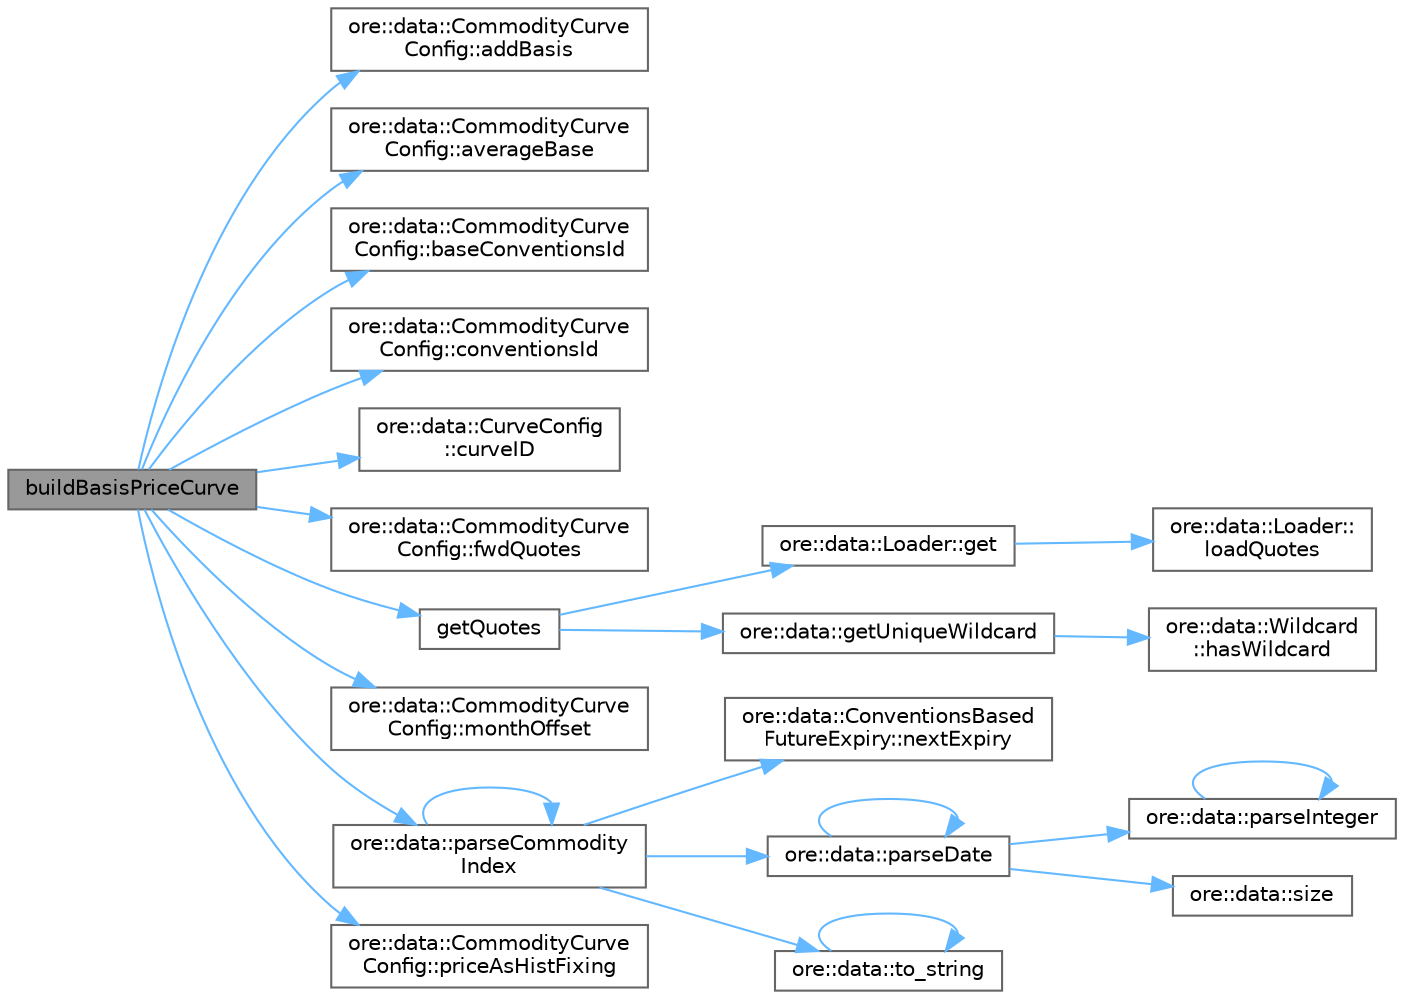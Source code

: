 digraph "buildBasisPriceCurve"
{
 // INTERACTIVE_SVG=YES
 // LATEX_PDF_SIZE
  bgcolor="transparent";
  edge [fontname=Helvetica,fontsize=10,labelfontname=Helvetica,labelfontsize=10];
  node [fontname=Helvetica,fontsize=10,shape=box,height=0.2,width=0.4];
  rankdir="LR";
  Node1 [label="buildBasisPriceCurve",height=0.2,width=0.4,color="gray40", fillcolor="grey60", style="filled", fontcolor="black",tooltip="Build commodity basis price curve."];
  Node1 -> Node2 [color="steelblue1",style="solid"];
  Node2 [label="ore::data::CommodityCurve\lConfig::addBasis",height=0.2,width=0.4,color="grey40", fillcolor="white", style="filled",URL="$classore_1_1data_1_1_commodity_curve_config.html#a6106a57ba7bc1ffd3342dfe79c481863",tooltip=" "];
  Node1 -> Node3 [color="steelblue1",style="solid"];
  Node3 [label="ore::data::CommodityCurve\lConfig::averageBase",height=0.2,width=0.4,color="grey40", fillcolor="white", style="filled",URL="$classore_1_1data_1_1_commodity_curve_config.html#a4d11acd1d5d75403cf454d980e2061fd",tooltip=" "];
  Node1 -> Node4 [color="steelblue1",style="solid"];
  Node4 [label="ore::data::CommodityCurve\lConfig::baseConventionsId",height=0.2,width=0.4,color="grey40", fillcolor="white", style="filled",URL="$classore_1_1data_1_1_commodity_curve_config.html#abd4134c689049197658a8d762aba5982",tooltip=" "];
  Node1 -> Node5 [color="steelblue1",style="solid"];
  Node5 [label="ore::data::CommodityCurve\lConfig::conventionsId",height=0.2,width=0.4,color="grey40", fillcolor="white", style="filled",URL="$classore_1_1data_1_1_commodity_curve_config.html#a1749e0c0291f2102b5f958c0f4a759fc",tooltip=" "];
  Node1 -> Node6 [color="steelblue1",style="solid"];
  Node6 [label="ore::data::CurveConfig\l::curveID",height=0.2,width=0.4,color="grey40", fillcolor="white", style="filled",URL="$classore_1_1data_1_1_curve_config.html#a469f15054f3eb55783dfeb953fdf4373",tooltip=" "];
  Node1 -> Node7 [color="steelblue1",style="solid"];
  Node7 [label="ore::data::CommodityCurve\lConfig::fwdQuotes",height=0.2,width=0.4,color="grey40", fillcolor="white", style="filled",URL="$classore_1_1data_1_1_commodity_curve_config.html#aac8a3064246529614c3f4346a1b0fb18",tooltip=" "];
  Node1 -> Node8 [color="steelblue1",style="solid"];
  Node8 [label="getQuotes",height=0.2,width=0.4,color="grey40", fillcolor="white", style="filled",URL="$classore_1_1data_1_1_commodity_curve.html#a9a04717f9a8e0adafeb57d34753348b1",tooltip="Get the configured quotes. If filter is true, remove tenor based quotes and quotes with expiry before..."];
  Node8 -> Node9 [color="steelblue1",style="solid"];
  Node9 [label="ore::data::Loader::get",height=0.2,width=0.4,color="grey40", fillcolor="white", style="filled",URL="$classore_1_1data_1_1_loader.html#a19d9f6f808db2631247ec12ffe291225",tooltip="get quote by its unique name, throws if not existent, override in derived classes for performance"];
  Node9 -> Node10 [color="steelblue1",style="solid"];
  Node10 [label="ore::data::Loader::\lloadQuotes",height=0.2,width=0.4,color="grey40", fillcolor="white", style="filled",URL="$classore_1_1data_1_1_loader.html#a0086c4f946085ef0b9d5c56bd1539f91",tooltip="get all quotes, TODO change the return value to std::set"];
  Node8 -> Node11 [color="steelblue1",style="solid"];
  Node11 [label="ore::data::getUniqueWildcard",height=0.2,width=0.4,color="grey40", fillcolor="white", style="filled",URL="$namespaceore_1_1data.html#afb4bd26f4cf89fd9281278c484e0f9c3",tooltip="checks if at most one element in C has a wild card and returns it in this case"];
  Node11 -> Node12 [color="steelblue1",style="solid"];
  Node12 [label="ore::data::Wildcard\l::hasWildcard",height=0.2,width=0.4,color="grey40", fillcolor="white", style="filled",URL="$classore_1_1data_1_1_wildcard.html#a2c8716c3eecd1edf1c1675aa730d59e3",tooltip=" "];
  Node1 -> Node13 [color="steelblue1",style="solid"];
  Node13 [label="ore::data::CommodityCurve\lConfig::monthOffset",height=0.2,width=0.4,color="grey40", fillcolor="white", style="filled",URL="$classore_1_1data_1_1_commodity_curve_config.html#abb9e11a100f91de0127aa03ba619564d",tooltip=" "];
  Node1 -> Node14 [color="steelblue1",style="solid"];
  Node14 [label="ore::data::parseCommodity\lIndex",height=0.2,width=0.4,color="grey40", fillcolor="white", style="filled",URL="$namespaceore_1_1data.html#abd022b98516a69b335865f8c17a645cf",tooltip=" "];
  Node14 -> Node15 [color="steelblue1",style="solid"];
  Node15 [label="ore::data::ConventionsBased\lFutureExpiry::nextExpiry",height=0.2,width=0.4,color="grey40", fillcolor="white", style="filled",URL="$classore_1_1data_1_1_conventions_based_future_expiry.html#a2bd20c07171472e89c54943f2da6dffd",tooltip=" "];
  Node14 -> Node14 [color="steelblue1",style="solid"];
  Node14 -> Node16 [color="steelblue1",style="solid"];
  Node16 [label="ore::data::parseDate",height=0.2,width=0.4,color="grey40", fillcolor="white", style="filled",URL="$group__utilities.html#ga59b5fdda574d90facae95dec2d13040d",tooltip="Convert std::string to QuantLib::Date."];
  Node16 -> Node16 [color="steelblue1",style="solid"];
  Node16 -> Node17 [color="steelblue1",style="solid"];
  Node17 [label="ore::data::parseInteger",height=0.2,width=0.4,color="grey40", fillcolor="white", style="filled",URL="$group__utilities.html#gaecd67eda4fb5f4859bb8f6d383547721",tooltip="Convert text to QuantLib::Integer."];
  Node17 -> Node17 [color="steelblue1",style="solid"];
  Node16 -> Node18 [color="steelblue1",style="solid"];
  Node18 [label="ore::data::size",height=0.2,width=0.4,color="grey40", fillcolor="white", style="filled",URL="$namespaceore_1_1data.html#a777e216dee6069b548bb87da7152699e",tooltip=" "];
  Node14 -> Node19 [color="steelblue1",style="solid"];
  Node19 [label="ore::data::to_string",height=0.2,width=0.4,color="grey40", fillcolor="white", style="filled",URL="$namespaceore_1_1data.html#a86651dfeb5c18ee891f7a4734d8cf455",tooltip=" "];
  Node19 -> Node19 [color="steelblue1",style="solid"];
  Node1 -> Node20 [color="steelblue1",style="solid"];
  Node20 [label="ore::data::CommodityCurve\lConfig::priceAsHistFixing",height=0.2,width=0.4,color="grey40", fillcolor="white", style="filled",URL="$classore_1_1data_1_1_commodity_curve_config.html#a509e69cd0b55e5778c01d8c3eb1e8e7a",tooltip=" "];
}
